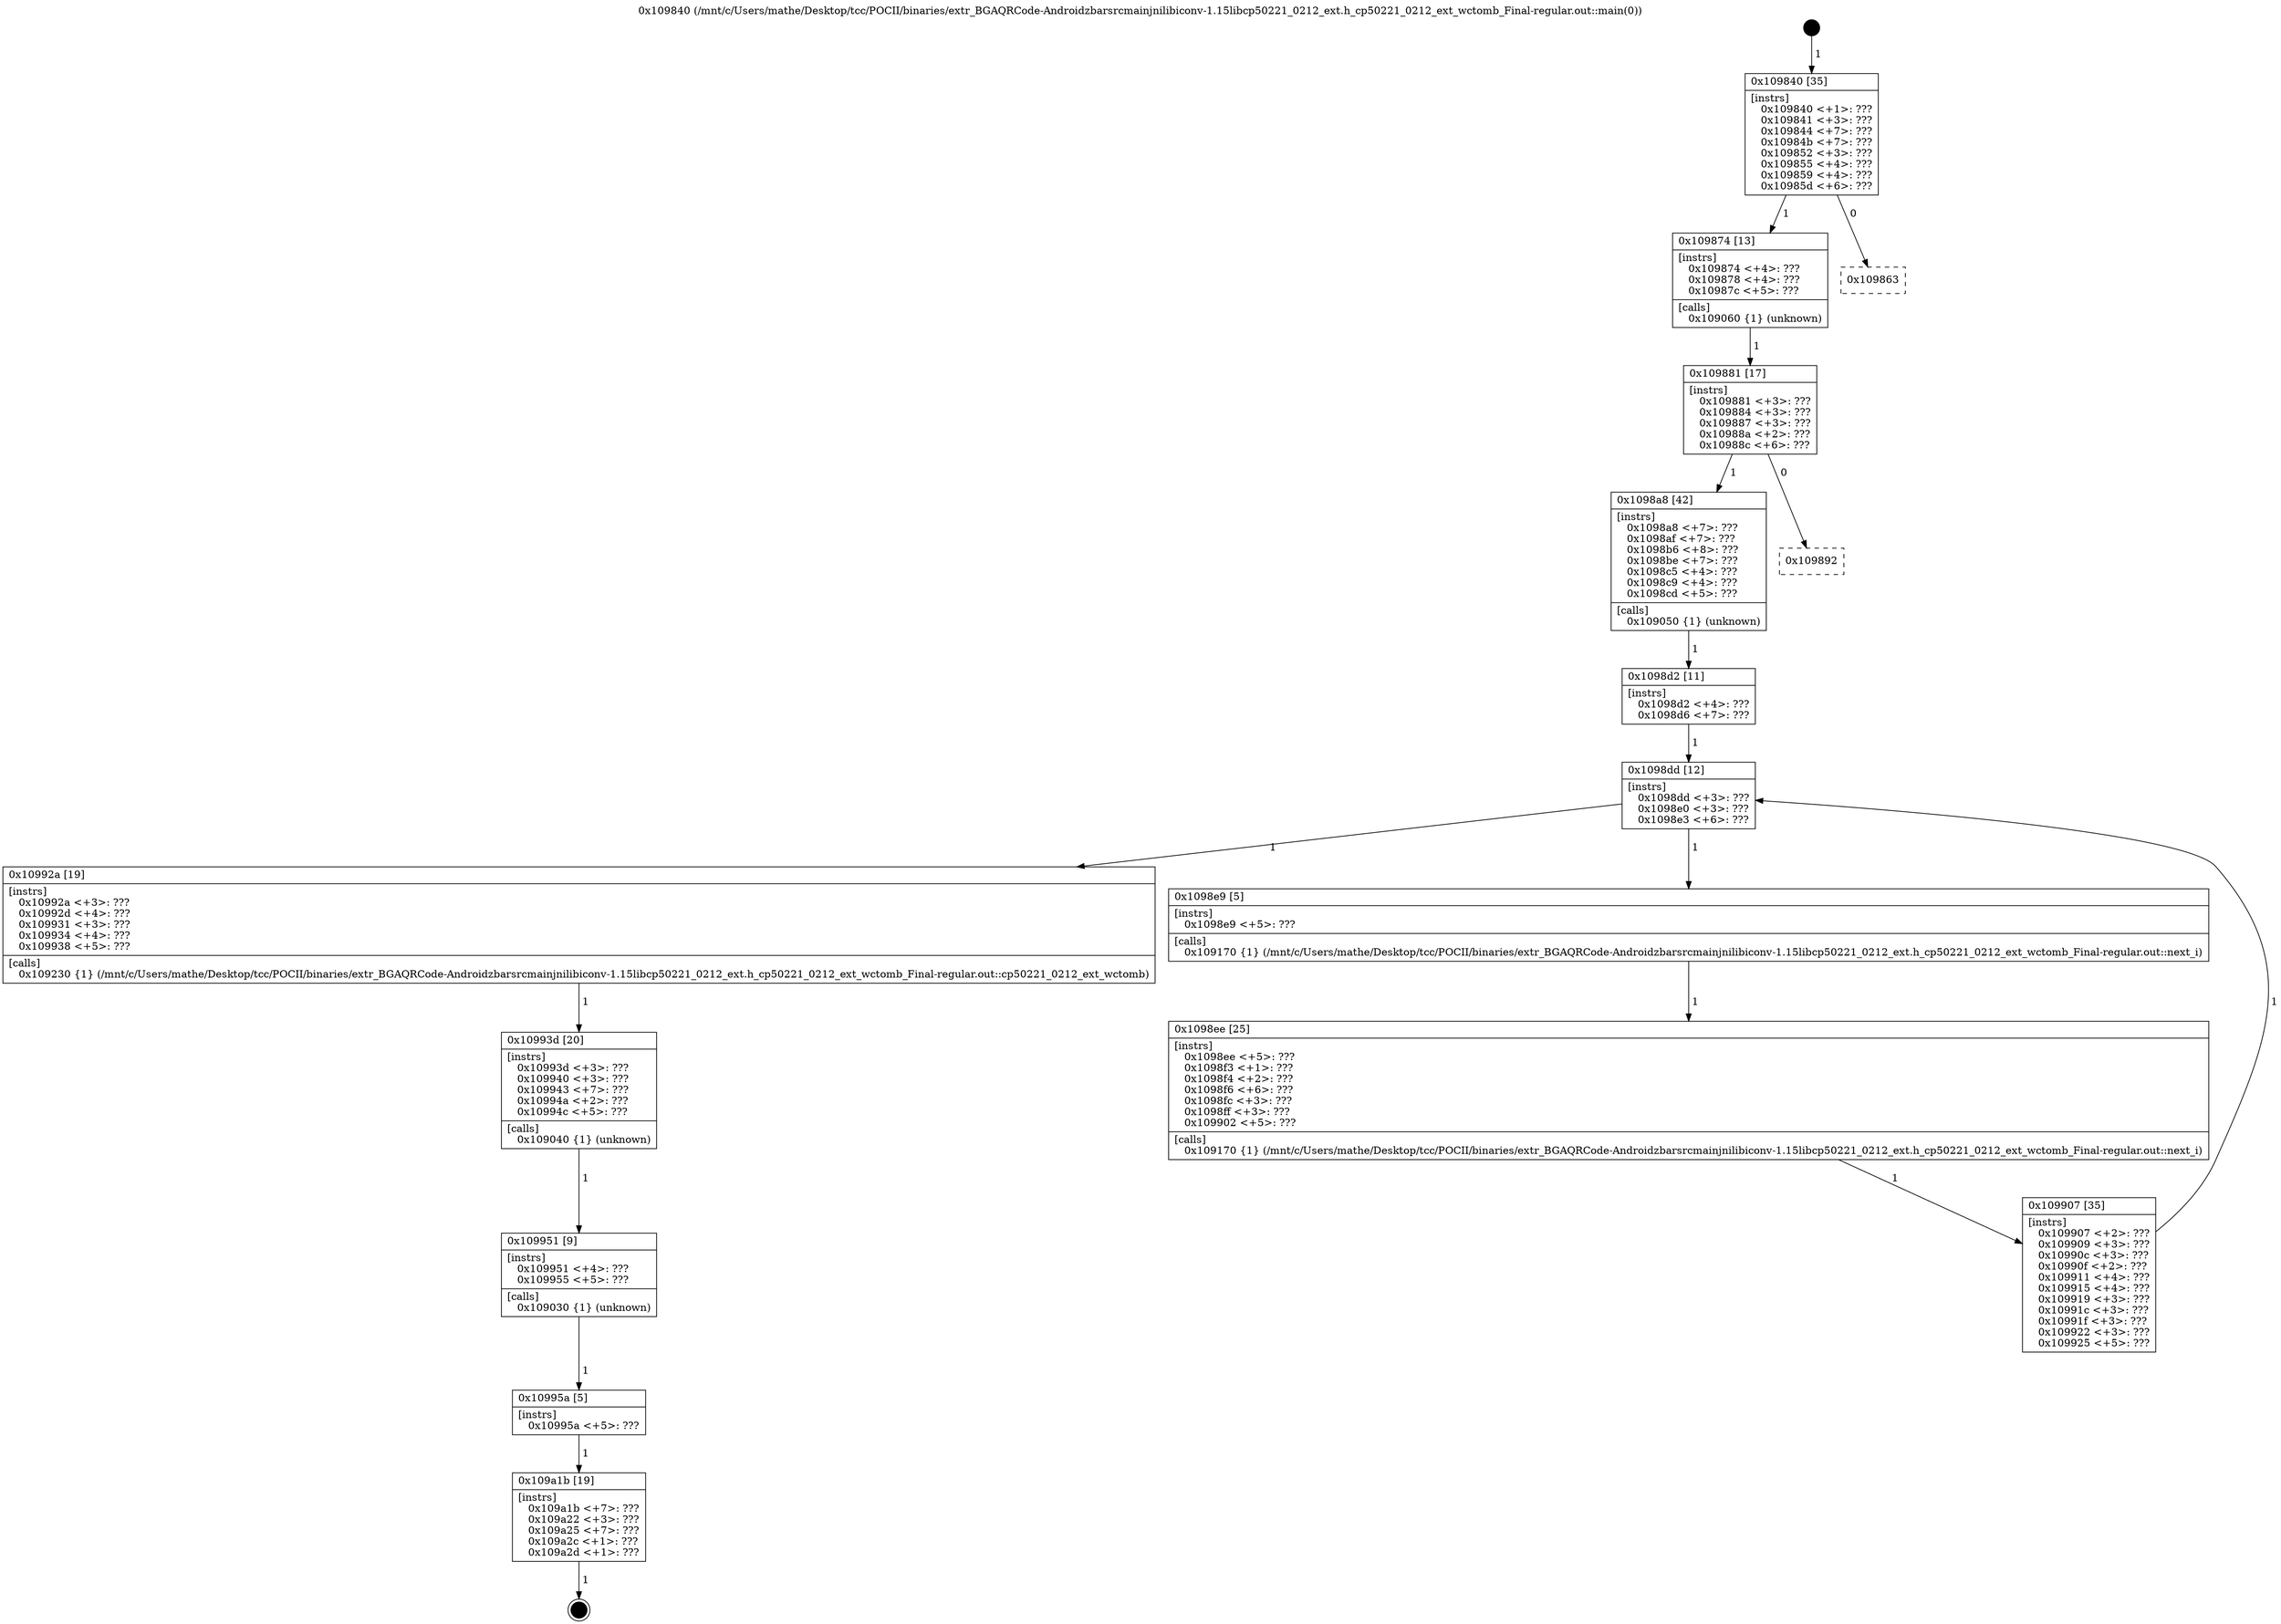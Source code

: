 digraph "0x109840" {
  label = "0x109840 (/mnt/c/Users/mathe/Desktop/tcc/POCII/binaries/extr_BGAQRCode-Androidzbarsrcmainjnilibiconv-1.15libcp50221_0212_ext.h_cp50221_0212_ext_wctomb_Final-regular.out::main(0))"
  labelloc = "t"
  node[shape=record]

  Entry [label="",width=0.3,height=0.3,shape=circle,fillcolor=black,style=filled]
  "0x109840" [label="{
     0x109840 [35]\l
     | [instrs]\l
     &nbsp;&nbsp;0x109840 \<+1\>: ???\l
     &nbsp;&nbsp;0x109841 \<+3\>: ???\l
     &nbsp;&nbsp;0x109844 \<+7\>: ???\l
     &nbsp;&nbsp;0x10984b \<+7\>: ???\l
     &nbsp;&nbsp;0x109852 \<+3\>: ???\l
     &nbsp;&nbsp;0x109855 \<+4\>: ???\l
     &nbsp;&nbsp;0x109859 \<+4\>: ???\l
     &nbsp;&nbsp;0x10985d \<+6\>: ???\l
  }"]
  "0x109874" [label="{
     0x109874 [13]\l
     | [instrs]\l
     &nbsp;&nbsp;0x109874 \<+4\>: ???\l
     &nbsp;&nbsp;0x109878 \<+4\>: ???\l
     &nbsp;&nbsp;0x10987c \<+5\>: ???\l
     | [calls]\l
     &nbsp;&nbsp;0x109060 \{1\} (unknown)\l
  }"]
  "0x109863" [label="{
     0x109863\l
  }", style=dashed]
  "0x109881" [label="{
     0x109881 [17]\l
     | [instrs]\l
     &nbsp;&nbsp;0x109881 \<+3\>: ???\l
     &nbsp;&nbsp;0x109884 \<+3\>: ???\l
     &nbsp;&nbsp;0x109887 \<+3\>: ???\l
     &nbsp;&nbsp;0x10988a \<+2\>: ???\l
     &nbsp;&nbsp;0x10988c \<+6\>: ???\l
  }"]
  "0x1098a8" [label="{
     0x1098a8 [42]\l
     | [instrs]\l
     &nbsp;&nbsp;0x1098a8 \<+7\>: ???\l
     &nbsp;&nbsp;0x1098af \<+7\>: ???\l
     &nbsp;&nbsp;0x1098b6 \<+8\>: ???\l
     &nbsp;&nbsp;0x1098be \<+7\>: ???\l
     &nbsp;&nbsp;0x1098c5 \<+4\>: ???\l
     &nbsp;&nbsp;0x1098c9 \<+4\>: ???\l
     &nbsp;&nbsp;0x1098cd \<+5\>: ???\l
     | [calls]\l
     &nbsp;&nbsp;0x109050 \{1\} (unknown)\l
  }"]
  "0x109892" [label="{
     0x109892\l
  }", style=dashed]
  "0x1098dd" [label="{
     0x1098dd [12]\l
     | [instrs]\l
     &nbsp;&nbsp;0x1098dd \<+3\>: ???\l
     &nbsp;&nbsp;0x1098e0 \<+3\>: ???\l
     &nbsp;&nbsp;0x1098e3 \<+6\>: ???\l
  }"]
  "0x10992a" [label="{
     0x10992a [19]\l
     | [instrs]\l
     &nbsp;&nbsp;0x10992a \<+3\>: ???\l
     &nbsp;&nbsp;0x10992d \<+4\>: ???\l
     &nbsp;&nbsp;0x109931 \<+3\>: ???\l
     &nbsp;&nbsp;0x109934 \<+4\>: ???\l
     &nbsp;&nbsp;0x109938 \<+5\>: ???\l
     | [calls]\l
     &nbsp;&nbsp;0x109230 \{1\} (/mnt/c/Users/mathe/Desktop/tcc/POCII/binaries/extr_BGAQRCode-Androidzbarsrcmainjnilibiconv-1.15libcp50221_0212_ext.h_cp50221_0212_ext_wctomb_Final-regular.out::cp50221_0212_ext_wctomb)\l
  }"]
  "0x1098e9" [label="{
     0x1098e9 [5]\l
     | [instrs]\l
     &nbsp;&nbsp;0x1098e9 \<+5\>: ???\l
     | [calls]\l
     &nbsp;&nbsp;0x109170 \{1\} (/mnt/c/Users/mathe/Desktop/tcc/POCII/binaries/extr_BGAQRCode-Androidzbarsrcmainjnilibiconv-1.15libcp50221_0212_ext.h_cp50221_0212_ext_wctomb_Final-regular.out::next_i)\l
  }"]
  "0x1098ee" [label="{
     0x1098ee [25]\l
     | [instrs]\l
     &nbsp;&nbsp;0x1098ee \<+5\>: ???\l
     &nbsp;&nbsp;0x1098f3 \<+1\>: ???\l
     &nbsp;&nbsp;0x1098f4 \<+2\>: ???\l
     &nbsp;&nbsp;0x1098f6 \<+6\>: ???\l
     &nbsp;&nbsp;0x1098fc \<+3\>: ???\l
     &nbsp;&nbsp;0x1098ff \<+3\>: ???\l
     &nbsp;&nbsp;0x109902 \<+5\>: ???\l
     | [calls]\l
     &nbsp;&nbsp;0x109170 \{1\} (/mnt/c/Users/mathe/Desktop/tcc/POCII/binaries/extr_BGAQRCode-Androidzbarsrcmainjnilibiconv-1.15libcp50221_0212_ext.h_cp50221_0212_ext_wctomb_Final-regular.out::next_i)\l
  }"]
  "0x109907" [label="{
     0x109907 [35]\l
     | [instrs]\l
     &nbsp;&nbsp;0x109907 \<+2\>: ???\l
     &nbsp;&nbsp;0x109909 \<+3\>: ???\l
     &nbsp;&nbsp;0x10990c \<+3\>: ???\l
     &nbsp;&nbsp;0x10990f \<+2\>: ???\l
     &nbsp;&nbsp;0x109911 \<+4\>: ???\l
     &nbsp;&nbsp;0x109915 \<+4\>: ???\l
     &nbsp;&nbsp;0x109919 \<+3\>: ???\l
     &nbsp;&nbsp;0x10991c \<+3\>: ???\l
     &nbsp;&nbsp;0x10991f \<+3\>: ???\l
     &nbsp;&nbsp;0x109922 \<+3\>: ???\l
     &nbsp;&nbsp;0x109925 \<+5\>: ???\l
  }"]
  "0x1098d2" [label="{
     0x1098d2 [11]\l
     | [instrs]\l
     &nbsp;&nbsp;0x1098d2 \<+4\>: ???\l
     &nbsp;&nbsp;0x1098d6 \<+7\>: ???\l
  }"]
  "0x10993d" [label="{
     0x10993d [20]\l
     | [instrs]\l
     &nbsp;&nbsp;0x10993d \<+3\>: ???\l
     &nbsp;&nbsp;0x109940 \<+3\>: ???\l
     &nbsp;&nbsp;0x109943 \<+7\>: ???\l
     &nbsp;&nbsp;0x10994a \<+2\>: ???\l
     &nbsp;&nbsp;0x10994c \<+5\>: ???\l
     | [calls]\l
     &nbsp;&nbsp;0x109040 \{1\} (unknown)\l
  }"]
  "0x109951" [label="{
     0x109951 [9]\l
     | [instrs]\l
     &nbsp;&nbsp;0x109951 \<+4\>: ???\l
     &nbsp;&nbsp;0x109955 \<+5\>: ???\l
     | [calls]\l
     &nbsp;&nbsp;0x109030 \{1\} (unknown)\l
  }"]
  "0x10995a" [label="{
     0x10995a [5]\l
     | [instrs]\l
     &nbsp;&nbsp;0x10995a \<+5\>: ???\l
  }"]
  "0x109a1b" [label="{
     0x109a1b [19]\l
     | [instrs]\l
     &nbsp;&nbsp;0x109a1b \<+7\>: ???\l
     &nbsp;&nbsp;0x109a22 \<+3\>: ???\l
     &nbsp;&nbsp;0x109a25 \<+7\>: ???\l
     &nbsp;&nbsp;0x109a2c \<+1\>: ???\l
     &nbsp;&nbsp;0x109a2d \<+1\>: ???\l
  }"]
  Exit [label="",width=0.3,height=0.3,shape=circle,fillcolor=black,style=filled,peripheries=2]
  Entry -> "0x109840" [label=" 1"]
  "0x109840" -> "0x109874" [label=" 1"]
  "0x109840" -> "0x109863" [label=" 0"]
  "0x109874" -> "0x109881" [label=" 1"]
  "0x109881" -> "0x1098a8" [label=" 1"]
  "0x109881" -> "0x109892" [label=" 0"]
  "0x1098a8" -> "0x1098d2" [label=" 1"]
  "0x1098dd" -> "0x10992a" [label=" 1"]
  "0x1098dd" -> "0x1098e9" [label=" 1"]
  "0x1098e9" -> "0x1098ee" [label=" 1"]
  "0x1098ee" -> "0x109907" [label=" 1"]
  "0x1098d2" -> "0x1098dd" [label=" 1"]
  "0x109907" -> "0x1098dd" [label=" 1"]
  "0x10992a" -> "0x10993d" [label=" 1"]
  "0x10993d" -> "0x109951" [label=" 1"]
  "0x109951" -> "0x10995a" [label=" 1"]
  "0x10995a" -> "0x109a1b" [label=" 1"]
  "0x109a1b" -> Exit [label=" 1"]
}

